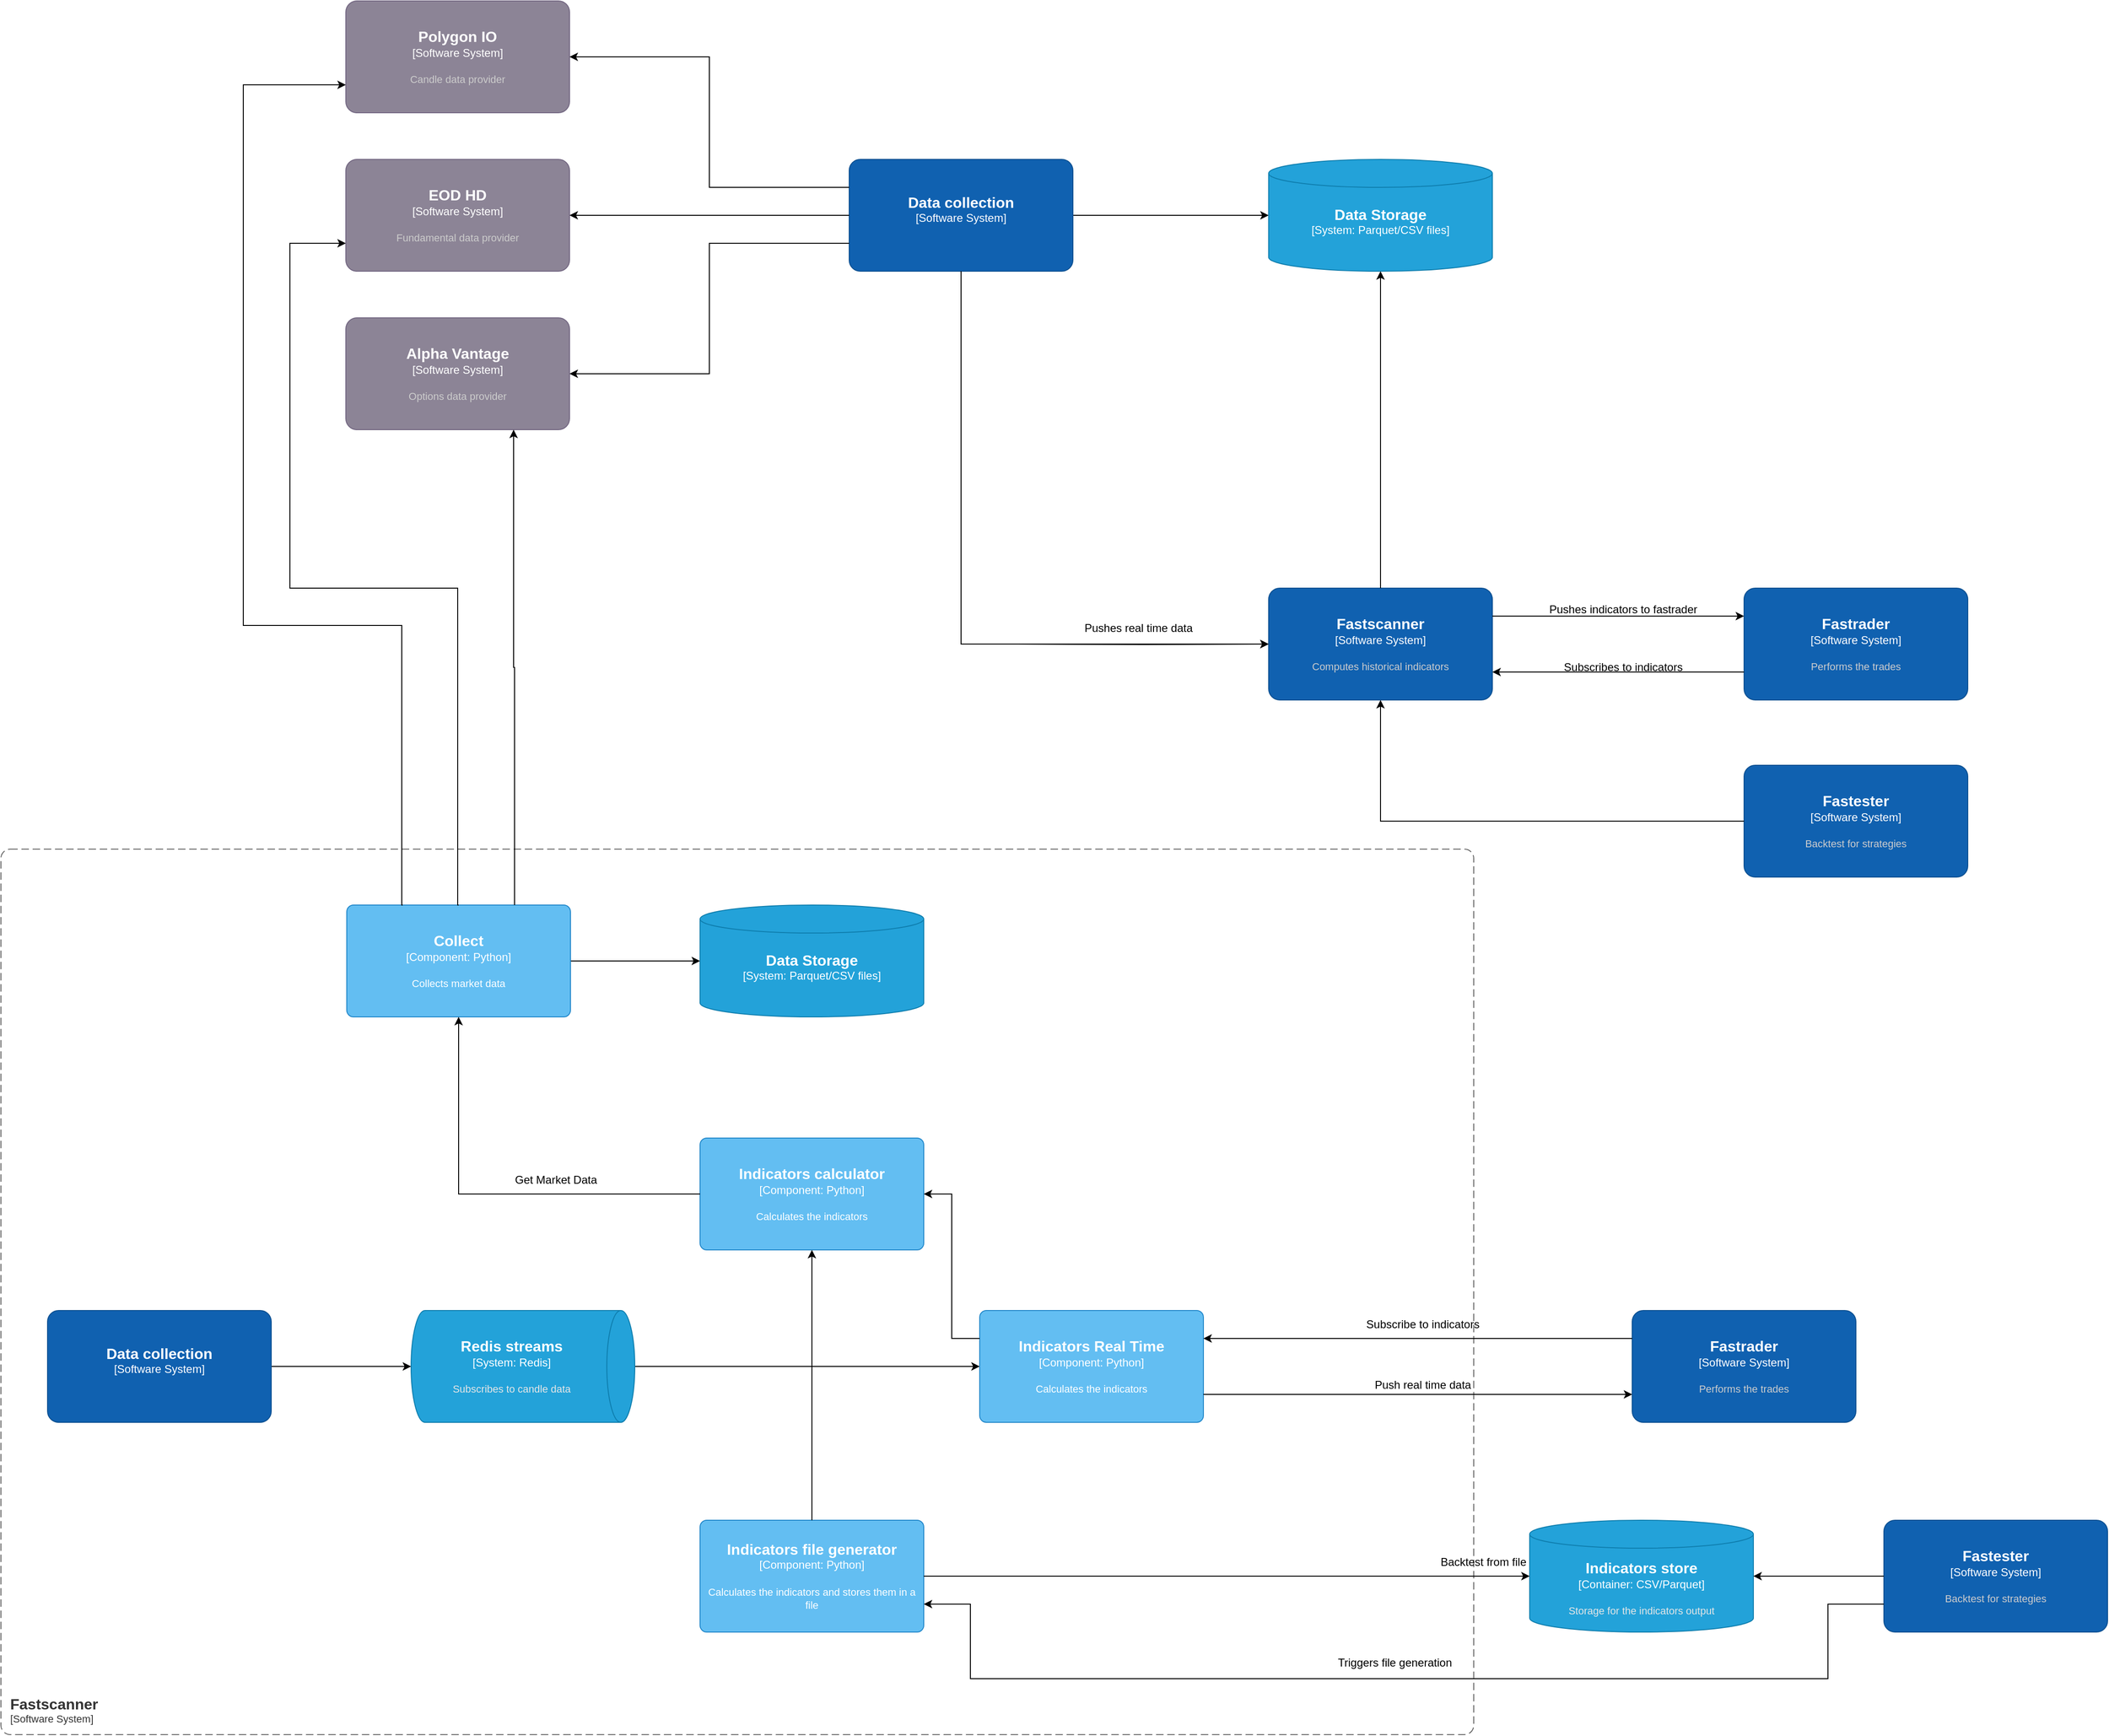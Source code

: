 <mxfile version="22.1.2" type="device">
  <diagram name="Seite-1" id="IW0kpq4Cw4jP33ETwLJq">
    <mxGraphModel dx="2708" dy="1224" grid="1" gridSize="10" guides="1" tooltips="1" connect="1" arrows="1" fold="1" page="0" pageScale="1" pageWidth="827" pageHeight="1169" math="0" shadow="0">
      <root>
        <mxCell id="0" />
        <mxCell id="1" parent="0" />
        <mxCell id="RGf4goRO3DSi2ztkxVss-9" style="edgeStyle=orthogonalEdgeStyle;rounded=0;orthogonalLoop=1;jettySize=auto;html=1;exitX=1;exitY=0.5;exitDx=0;exitDy=0;exitPerimeter=0;" edge="1" parent="1" source="RGf4goRO3DSi2ztkxVss-1" target="RGf4goRO3DSi2ztkxVss-6">
          <mxGeometry relative="1" as="geometry" />
        </mxCell>
        <object placeholders="1" c4Name="Data collection" c4Type="Software System" c4Description="" label="&lt;font style=&quot;font-size: 16px&quot;&gt;&lt;b&gt;%c4Name%&lt;/b&gt;&lt;/font&gt;&lt;div&gt;[%c4Type%]&lt;/div&gt;&lt;br&gt;&lt;div&gt;&lt;font style=&quot;font-size: 11px&quot;&gt;&lt;font color=&quot;#cccccc&quot;&gt;%c4Description%&lt;/font&gt;&lt;/div&gt;" id="RGf4goRO3DSi2ztkxVss-1">
          <mxCell style="rounded=1;whiteSpace=wrap;html=1;labelBackgroundColor=none;fillColor=#1061B0;fontColor=#ffffff;align=center;arcSize=10;strokeColor=#0D5091;metaEdit=1;resizable=0;points=[[0.25,0,0],[0.5,0,0],[0.75,0,0],[1,0.25,0],[1,0.5,0],[1,0.75,0],[0.75,1,0],[0.5,1,0],[0.25,1,0],[0,0.75,0],[0,0.5,0],[0,0.25,0]];" vertex="1" parent="1">
            <mxGeometry x="230" y="340" width="240" height="120" as="geometry" />
          </mxCell>
        </object>
        <object placeholders="1" c4Name="Polygon IO " c4Type="Software System" c4Description="Candle data provider" label="&lt;font style=&quot;font-size: 16px&quot;&gt;&lt;b&gt;%c4Name%&lt;/b&gt;&lt;/font&gt;&lt;div&gt;[%c4Type%]&lt;/div&gt;&lt;br&gt;&lt;div&gt;&lt;font style=&quot;font-size: 11px&quot;&gt;&lt;font color=&quot;#cccccc&quot;&gt;%c4Description%&lt;/font&gt;&lt;/div&gt;" id="RGf4goRO3DSi2ztkxVss-2">
          <mxCell style="rounded=1;whiteSpace=wrap;html=1;labelBackgroundColor=none;fillColor=#8C8496;fontColor=#ffffff;align=center;arcSize=10;strokeColor=#736782;metaEdit=1;resizable=0;points=[[0.25,0,0],[0.5,0,0],[0.75,0,0],[1,0.25,0],[1,0.5,0],[1,0.75,0],[0.75,1,0],[0.5,1,0],[0.25,1,0],[0,0.75,0],[0,0.5,0],[0,0.25,0]];" vertex="1" parent="1">
            <mxGeometry x="-310" y="170" width="240" height="120" as="geometry" />
          </mxCell>
        </object>
        <object placeholders="1" c4Name="EOD HD" c4Type="Software System" c4Description="Fundamental data provider" label="&lt;font style=&quot;font-size: 16px&quot;&gt;&lt;b&gt;%c4Name%&lt;/b&gt;&lt;/font&gt;&lt;div&gt;[%c4Type%]&lt;/div&gt;&lt;br&gt;&lt;div&gt;&lt;font style=&quot;font-size: 11px&quot;&gt;&lt;font color=&quot;#cccccc&quot;&gt;%c4Description%&lt;/font&gt;&lt;/div&gt;" id="RGf4goRO3DSi2ztkxVss-3">
          <mxCell style="rounded=1;whiteSpace=wrap;html=1;labelBackgroundColor=none;fillColor=#8C8496;fontColor=#ffffff;align=center;arcSize=10;strokeColor=#736782;metaEdit=1;resizable=0;points=[[0.25,0,0],[0.5,0,0],[0.75,0,0],[1,0.25,0],[1,0.5,0],[1,0.75,0],[0.75,1,0],[0.5,1,0],[0.25,1,0],[0,0.75,0],[0,0.5,0],[0,0.25,0]];" vertex="1" parent="1">
            <mxGeometry x="-310" y="340" width="240" height="120" as="geometry" />
          </mxCell>
        </object>
        <object placeholders="1" c4Name="Alpha Vantage" c4Type="Software System" c4Description="Options data provider" label="&lt;font style=&quot;font-size: 16px&quot;&gt;&lt;b&gt;%c4Name%&lt;/b&gt;&lt;/font&gt;&lt;div&gt;[%c4Type%]&lt;/div&gt;&lt;br&gt;&lt;div&gt;&lt;font style=&quot;font-size: 11px&quot;&gt;&lt;font color=&quot;#cccccc&quot;&gt;%c4Description%&lt;/font&gt;&lt;/div&gt;" id="RGf4goRO3DSi2ztkxVss-5">
          <mxCell style="rounded=1;whiteSpace=wrap;html=1;labelBackgroundColor=none;fillColor=#8C8496;fontColor=#ffffff;align=center;arcSize=10;strokeColor=#736782;metaEdit=1;resizable=0;points=[[0.25,0,0],[0.5,0,0],[0.75,0,0],[1,0.25,0],[1,0.5,0],[1,0.75,0],[0.75,1,0],[0.5,1,0],[0.25,1,0],[0,0.75,0],[0,0.5,0],[0,0.25,0]];" vertex="1" parent="1">
            <mxGeometry x="-310" y="510" width="240" height="120" as="geometry" />
          </mxCell>
        </object>
        <object placeholders="1" c4Type="Data Storage" c4Container="System" c4Technology="Parquet/CSV files" c4Description="" label="&lt;font style=&quot;font-size: 16px&quot;&gt;&lt;b&gt;%c4Type%&lt;/b&gt;&lt;/font&gt;&lt;div&gt;[%c4Container%:&amp;nbsp;%c4Technology%]&lt;/div&gt;&lt;br&gt;&lt;div&gt;&lt;font style=&quot;font-size: 11px&quot;&gt;&lt;font color=&quot;#E6E6E6&quot;&gt;%c4Description%&lt;/font&gt;&lt;/div&gt;" id="RGf4goRO3DSi2ztkxVss-6">
          <mxCell style="shape=cylinder3;size=15;whiteSpace=wrap;html=1;boundedLbl=1;rounded=0;labelBackgroundColor=none;fillColor=#23A2D9;fontSize=12;fontColor=#ffffff;align=center;strokeColor=#0E7DAD;metaEdit=1;points=[[0.5,0,0],[1,0.25,0],[1,0.5,0],[1,0.75,0],[0.5,1,0],[0,0.75,0],[0,0.5,0],[0,0.25,0]];resizable=0;" vertex="1" parent="1">
            <mxGeometry x="680" y="340" width="240" height="120" as="geometry" />
          </mxCell>
        </object>
        <object placeholders="1" c4Name="Fastscanner" c4Type="Software System" c4Description="Computes historical indicators" label="&lt;font style=&quot;font-size: 16px&quot;&gt;&lt;b&gt;%c4Name%&lt;/b&gt;&lt;/font&gt;&lt;div&gt;[%c4Type%]&lt;/div&gt;&lt;br&gt;&lt;div&gt;&lt;font style=&quot;font-size: 11px&quot;&gt;&lt;font color=&quot;#cccccc&quot;&gt;%c4Description%&lt;/font&gt;&lt;/div&gt;" id="RGf4goRO3DSi2ztkxVss-13">
          <mxCell style="rounded=1;whiteSpace=wrap;html=1;labelBackgroundColor=none;fillColor=#1061B0;fontColor=#ffffff;align=center;arcSize=10;strokeColor=#0D5091;metaEdit=1;resizable=0;points=[[0.25,0,0],[0.5,0,0],[0.75,0,0],[1,0.25,0],[1,0.5,0],[1,0.75,0],[0.75,1,0],[0.5,1,0],[0.25,1,0],[0,0.75,0],[0,0.5,0],[0,0.25,0]];" vertex="1" parent="1">
            <mxGeometry x="680" y="800" width="240" height="120" as="geometry" />
          </mxCell>
        </object>
        <mxCell id="RGf4goRO3DSi2ztkxVss-14" style="edgeStyle=orthogonalEdgeStyle;rounded=0;orthogonalLoop=1;jettySize=auto;html=1;exitX=0;exitY=0.25;exitDx=0;exitDy=0;exitPerimeter=0;entryX=1;entryY=0.5;entryDx=0;entryDy=0;entryPerimeter=0;" edge="1" parent="1" source="RGf4goRO3DSi2ztkxVss-1" target="RGf4goRO3DSi2ztkxVss-2">
          <mxGeometry relative="1" as="geometry" />
        </mxCell>
        <mxCell id="RGf4goRO3DSi2ztkxVss-15" style="edgeStyle=orthogonalEdgeStyle;rounded=0;orthogonalLoop=1;jettySize=auto;html=1;exitX=0;exitY=0.5;exitDx=0;exitDy=0;exitPerimeter=0;entryX=1;entryY=0.5;entryDx=0;entryDy=0;entryPerimeter=0;" edge="1" parent="1" source="RGf4goRO3DSi2ztkxVss-1" target="RGf4goRO3DSi2ztkxVss-3">
          <mxGeometry relative="1" as="geometry" />
        </mxCell>
        <mxCell id="RGf4goRO3DSi2ztkxVss-16" style="edgeStyle=orthogonalEdgeStyle;rounded=0;orthogonalLoop=1;jettySize=auto;html=1;exitX=0;exitY=0.75;exitDx=0;exitDy=0;exitPerimeter=0;entryX=1;entryY=0.5;entryDx=0;entryDy=0;entryPerimeter=0;" edge="1" parent="1" source="RGf4goRO3DSi2ztkxVss-1" target="RGf4goRO3DSi2ztkxVss-5">
          <mxGeometry relative="1" as="geometry" />
        </mxCell>
        <mxCell id="RGf4goRO3DSi2ztkxVss-19" style="edgeStyle=orthogonalEdgeStyle;rounded=0;orthogonalLoop=1;jettySize=auto;html=1;exitX=0.5;exitY=0;exitDx=0;exitDy=0;exitPerimeter=0;entryX=0;entryY=0.5;entryDx=0;entryDy=0;entryPerimeter=0;" edge="1" parent="1" target="RGf4goRO3DSi2ztkxVss-13">
          <mxGeometry relative="1" as="geometry">
            <mxPoint x="410" y="860" as="sourcePoint" />
          </mxGeometry>
        </mxCell>
        <mxCell id="RGf4goRO3DSi2ztkxVss-20" value="Pushes real time data" style="text;html=1;align=center;verticalAlign=middle;resizable=0;points=[];autosize=1;strokeColor=none;fillColor=none;" vertex="1" parent="1">
          <mxGeometry x="470" y="828" width="140" height="30" as="geometry" />
        </mxCell>
        <mxCell id="RGf4goRO3DSi2ztkxVss-21" style="edgeStyle=orthogonalEdgeStyle;rounded=0;orthogonalLoop=1;jettySize=auto;html=1;exitX=0.5;exitY=0;exitDx=0;exitDy=0;exitPerimeter=0;entryX=0.5;entryY=1;entryDx=0;entryDy=0;entryPerimeter=0;" edge="1" parent="1" source="RGf4goRO3DSi2ztkxVss-13" target="RGf4goRO3DSi2ztkxVss-6">
          <mxGeometry relative="1" as="geometry" />
        </mxCell>
        <object placeholders="1" c4Name="Fastrader" c4Type="Software System" c4Description="Performs the trades" label="&lt;font style=&quot;font-size: 16px&quot;&gt;&lt;b&gt;%c4Name%&lt;/b&gt;&lt;/font&gt;&lt;div&gt;[%c4Type%]&lt;/div&gt;&lt;br&gt;&lt;div&gt;&lt;font style=&quot;font-size: 11px&quot;&gt;&lt;font color=&quot;#cccccc&quot;&gt;%c4Description%&lt;/font&gt;&lt;/div&gt;" id="RGf4goRO3DSi2ztkxVss-22">
          <mxCell style="rounded=1;whiteSpace=wrap;html=1;labelBackgroundColor=none;fillColor=#1061B0;fontColor=#ffffff;align=center;arcSize=10;strokeColor=#0D5091;metaEdit=1;resizable=0;points=[[0.25,0,0],[0.5,0,0],[0.75,0,0],[1,0.25,0],[1,0.5,0],[1,0.75,0],[0.75,1,0],[0.5,1,0],[0.25,1,0],[0,0.75,0],[0,0.5,0],[0,0.25,0]];" vertex="1" parent="1">
            <mxGeometry x="1190" y="800" width="240" height="120" as="geometry" />
          </mxCell>
        </object>
        <mxCell id="RGf4goRO3DSi2ztkxVss-24" value="Pushes indicators to fastrader" style="text;html=1;align=center;verticalAlign=middle;resizable=0;points=[];autosize=1;strokeColor=none;fillColor=none;" vertex="1" parent="1">
          <mxGeometry x="970" y="808" width="180" height="30" as="geometry" />
        </mxCell>
        <mxCell id="RGf4goRO3DSi2ztkxVss-25" style="edgeStyle=orthogonalEdgeStyle;rounded=0;orthogonalLoop=1;jettySize=auto;html=1;exitX=1;exitY=0.25;exitDx=0;exitDy=0;exitPerimeter=0;entryX=0;entryY=0.25;entryDx=0;entryDy=0;entryPerimeter=0;" edge="1" parent="1" source="RGf4goRO3DSi2ztkxVss-13" target="RGf4goRO3DSi2ztkxVss-22">
          <mxGeometry relative="1" as="geometry" />
        </mxCell>
        <mxCell id="RGf4goRO3DSi2ztkxVss-26" style="edgeStyle=orthogonalEdgeStyle;rounded=0;orthogonalLoop=1;jettySize=auto;html=1;exitX=0;exitY=0.75;exitDx=0;exitDy=0;exitPerimeter=0;entryX=1;entryY=0.75;entryDx=0;entryDy=0;entryPerimeter=0;" edge="1" parent="1" source="RGf4goRO3DSi2ztkxVss-22" target="RGf4goRO3DSi2ztkxVss-13">
          <mxGeometry relative="1" as="geometry" />
        </mxCell>
        <mxCell id="RGf4goRO3DSi2ztkxVss-27" value="Subscribes to indicators" style="text;html=1;align=center;verticalAlign=middle;resizable=0;points=[];autosize=1;strokeColor=none;fillColor=none;" vertex="1" parent="1">
          <mxGeometry x="985" y="870" width="150" height="30" as="geometry" />
        </mxCell>
        <object placeholders="1" c4Name="Fastester" c4Type="Software System" c4Description="Backtest for strategies" label="&lt;font style=&quot;font-size: 16px&quot;&gt;&lt;b&gt;%c4Name%&lt;/b&gt;&lt;/font&gt;&lt;div&gt;[%c4Type%]&lt;/div&gt;&lt;br&gt;&lt;div&gt;&lt;font style=&quot;font-size: 11px&quot;&gt;&lt;font color=&quot;#cccccc&quot;&gt;%c4Description%&lt;/font&gt;&lt;/div&gt;" id="RGf4goRO3DSi2ztkxVss-29">
          <mxCell style="rounded=1;whiteSpace=wrap;html=1;labelBackgroundColor=none;fillColor=#1061B0;fontColor=#ffffff;align=center;arcSize=10;strokeColor=#0D5091;metaEdit=1;resizable=0;points=[[0.25,0,0],[0.5,0,0],[0.75,0,0],[1,0.25,0],[1,0.5,0],[1,0.75,0],[0.75,1,0],[0.5,1,0],[0.25,1,0],[0,0.75,0],[0,0.5,0],[0,0.25,0]];" vertex="1" parent="1">
            <mxGeometry x="1190" y="990" width="240" height="120" as="geometry" />
          </mxCell>
        </object>
        <mxCell id="RGf4goRO3DSi2ztkxVss-30" style="edgeStyle=orthogonalEdgeStyle;rounded=0;orthogonalLoop=1;jettySize=auto;html=1;exitX=0;exitY=0.5;exitDx=0;exitDy=0;exitPerimeter=0;entryX=0.5;entryY=1;entryDx=0;entryDy=0;entryPerimeter=0;" edge="1" parent="1" source="RGf4goRO3DSi2ztkxVss-29" target="RGf4goRO3DSi2ztkxVss-13">
          <mxGeometry relative="1" as="geometry" />
        </mxCell>
        <object placeholders="1" c4Name="Fastscanner" c4Type="SystemScopeBoundary" c4Application="Software System" label="&lt;font style=&quot;font-size: 16px&quot;&gt;&lt;b&gt;&lt;div style=&quot;text-align: left&quot;&gt;%c4Name%&lt;/div&gt;&lt;/b&gt;&lt;/font&gt;&lt;div style=&quot;text-align: left&quot;&gt;[%c4Application%]&lt;/div&gt;" id="RGf4goRO3DSi2ztkxVss-31">
          <mxCell style="rounded=1;fontSize=11;whiteSpace=wrap;html=1;dashed=1;arcSize=20;fillColor=none;strokeColor=#666666;fontColor=#333333;labelBackgroundColor=none;align=left;verticalAlign=bottom;labelBorderColor=none;spacingTop=0;spacing=10;dashPattern=8 4;metaEdit=1;rotatable=0;perimeter=rectanglePerimeter;noLabel=0;labelPadding=0;allowArrows=0;connectable=0;expand=0;recursiveResize=0;editable=1;pointerEvents=0;absoluteArcSize=1;points=[[0.25,0,0],[0.5,0,0],[0.75,0,0],[1,0.25,0],[1,0.5,0],[1,0.75,0],[0.75,1,0],[0.5,1,0],[0.25,1,0],[0,0.75,0],[0,0.5,0],[0,0.25,0]];" vertex="1" parent="1">
            <mxGeometry x="-680" y="1080" width="1580" height="950" as="geometry" />
          </mxCell>
        </object>
        <mxCell id="RGf4goRO3DSi2ztkxVss-62" style="edgeStyle=orthogonalEdgeStyle;rounded=0;orthogonalLoop=1;jettySize=auto;html=1;exitX=0.5;exitY=0;exitDx=0;exitDy=0;exitPerimeter=0;" edge="1" parent="1" source="RGf4goRO3DSi2ztkxVss-32" target="RGf4goRO3DSi2ztkxVss-58">
          <mxGeometry relative="1" as="geometry" />
        </mxCell>
        <object placeholders="1" c4Type="Redis streams" c4Container="System" c4Technology="Redis" c4Description="Subscribes to candle data" label="&lt;font style=&quot;font-size: 16px&quot;&gt;&lt;b&gt;%c4Type%&lt;/b&gt;&lt;/font&gt;&lt;div&gt;[%c4Container%:&amp;nbsp;%c4Technology%]&lt;/div&gt;&lt;br&gt;&lt;div&gt;&lt;font style=&quot;font-size: 11px&quot;&gt;&lt;font color=&quot;#E6E6E6&quot;&gt;%c4Description%&lt;/font&gt;&lt;/div&gt;" id="RGf4goRO3DSi2ztkxVss-32">
          <mxCell style="shape=cylinder3;size=15;direction=south;whiteSpace=wrap;html=1;boundedLbl=1;rounded=0;labelBackgroundColor=none;fillColor=#23A2D9;fontSize=12;fontColor=#ffffff;align=center;strokeColor=#0E7DAD;metaEdit=1;points=[[0.5,0,0],[1,0.25,0],[1,0.5,0],[1,0.75,0],[0.5,1,0],[0,0.75,0],[0,0.5,0],[0,0.25,0]];resizable=0;" vertex="1" parent="1">
            <mxGeometry x="-240" y="1575" width="240" height="120" as="geometry" />
          </mxCell>
        </object>
        <object placeholders="1" c4Name="Fastrader" c4Type="Software System" c4Description="Performs the trades" label="&lt;font style=&quot;font-size: 16px&quot;&gt;&lt;b&gt;%c4Name%&lt;/b&gt;&lt;/font&gt;&lt;div&gt;[%c4Type%]&lt;/div&gt;&lt;br&gt;&lt;div&gt;&lt;font style=&quot;font-size: 11px&quot;&gt;&lt;font color=&quot;#cccccc&quot;&gt;%c4Description%&lt;/font&gt;&lt;/div&gt;" id="RGf4goRO3DSi2ztkxVss-49">
          <mxCell style="rounded=1;whiteSpace=wrap;html=1;labelBackgroundColor=none;fillColor=#1061B0;fontColor=#ffffff;align=center;arcSize=10;strokeColor=#0D5091;metaEdit=1;resizable=0;points=[[0.25,0,0],[0.5,0,0],[0.75,0,0],[1,0.25,0],[1,0.5,0],[1,0.75,0],[0.75,1,0],[0.5,1,0],[0.25,1,0],[0,0.75,0],[0,0.5,0],[0,0.25,0]];" vertex="1" parent="1">
            <mxGeometry x="1070" y="1575" width="240" height="120" as="geometry" />
          </mxCell>
        </object>
        <object placeholders="1" c4Name="Fastester" c4Type="Software System" c4Description="Backtest for strategies" label="&lt;font style=&quot;font-size: 16px&quot;&gt;&lt;b&gt;%c4Name%&lt;/b&gt;&lt;/font&gt;&lt;div&gt;[%c4Type%]&lt;/div&gt;&lt;br&gt;&lt;div&gt;&lt;font style=&quot;font-size: 11px&quot;&gt;&lt;font color=&quot;#cccccc&quot;&gt;%c4Description%&lt;/font&gt;&lt;/div&gt;" id="RGf4goRO3DSi2ztkxVss-50">
          <mxCell style="rounded=1;whiteSpace=wrap;html=1;labelBackgroundColor=none;fillColor=#1061B0;fontColor=#ffffff;align=center;arcSize=10;strokeColor=#0D5091;metaEdit=1;resizable=0;points=[[0.25,0,0],[0.5,0,0],[0.75,0,0],[1,0.25,0],[1,0.5,0],[1,0.75,0],[0.75,1,0],[0.5,1,0],[0.25,1,0],[0,0.75,0],[0,0.5,0],[0,0.25,0]];" vertex="1" parent="1">
            <mxGeometry x="1340" y="1800" width="240" height="120" as="geometry" />
          </mxCell>
        </object>
        <object placeholders="1" c4Name="Indicators calculator" c4Type="Component" c4Technology="Python" c4Description="Calculates the indicators" label="&lt;font style=&quot;font-size: 16px&quot;&gt;&lt;b&gt;%c4Name%&lt;/b&gt;&lt;/font&gt;&lt;div&gt;[%c4Type%: %c4Technology%]&lt;/div&gt;&lt;br&gt;&lt;div&gt;&lt;font style=&quot;font-size: 11px&quot;&gt;%c4Description%&lt;/font&gt;&lt;/div&gt;" id="RGf4goRO3DSi2ztkxVss-57">
          <mxCell style="rounded=1;whiteSpace=wrap;html=1;labelBackgroundColor=none;fillColor=#63BEF2;fontColor=#ffffff;align=center;arcSize=6;strokeColor=#2086C9;metaEdit=1;resizable=0;points=[[0.25,0,0],[0.5,0,0],[0.75,0,0],[1,0.25,0],[1,0.5,0],[1,0.75,0],[0.75,1,0],[0.5,1,0],[0.25,1,0],[0,0.75,0],[0,0.5,0],[0,0.25,0]];" vertex="1" parent="1">
            <mxGeometry x="70" y="1390" width="240" height="120" as="geometry" />
          </mxCell>
        </object>
        <object placeholders="1" c4Name="Indicators Real Time" c4Type="Component" c4Technology="Python" c4Description="Calculates the indicators" label="&lt;font style=&quot;font-size: 16px&quot;&gt;&lt;b&gt;%c4Name%&lt;/b&gt;&lt;/font&gt;&lt;div&gt;[%c4Type%: %c4Technology%]&lt;/div&gt;&lt;br&gt;&lt;div&gt;&lt;font style=&quot;font-size: 11px&quot;&gt;%c4Description%&lt;/font&gt;&lt;/div&gt;" id="RGf4goRO3DSi2ztkxVss-58">
          <mxCell style="rounded=1;whiteSpace=wrap;html=1;labelBackgroundColor=none;fillColor=#63BEF2;fontColor=#ffffff;align=center;arcSize=6;strokeColor=#2086C9;metaEdit=1;resizable=0;points=[[0.25,0,0],[0.5,0,0],[0.75,0,0],[1,0.25,0],[1,0.5,0],[1,0.75,0],[0.75,1,0],[0.5,1,0],[0.25,1,0],[0,0.75,0],[0,0.5,0],[0,0.25,0]];" vertex="1" parent="1">
            <mxGeometry x="370" y="1575" width="240" height="120" as="geometry" />
          </mxCell>
        </object>
        <mxCell id="RGf4goRO3DSi2ztkxVss-59" style="edgeStyle=orthogonalEdgeStyle;rounded=0;orthogonalLoop=1;jettySize=auto;html=1;exitX=0;exitY=0.25;exitDx=0;exitDy=0;exitPerimeter=0;entryX=1;entryY=0.25;entryDx=0;entryDy=0;entryPerimeter=0;" edge="1" parent="1" source="RGf4goRO3DSi2ztkxVss-49" target="RGf4goRO3DSi2ztkxVss-58">
          <mxGeometry relative="1" as="geometry" />
        </mxCell>
        <mxCell id="RGf4goRO3DSi2ztkxVss-60" style="edgeStyle=orthogonalEdgeStyle;rounded=0;orthogonalLoop=1;jettySize=auto;html=1;exitX=1;exitY=0.75;exitDx=0;exitDy=0;exitPerimeter=0;entryX=0;entryY=0.75;entryDx=0;entryDy=0;entryPerimeter=0;" edge="1" parent="1" source="RGf4goRO3DSi2ztkxVss-58" target="RGf4goRO3DSi2ztkxVss-49">
          <mxGeometry relative="1" as="geometry" />
        </mxCell>
        <mxCell id="RGf4goRO3DSi2ztkxVss-61" style="edgeStyle=orthogonalEdgeStyle;rounded=0;orthogonalLoop=1;jettySize=auto;html=1;exitX=0;exitY=0.25;exitDx=0;exitDy=0;exitPerimeter=0;entryX=1;entryY=0.5;entryDx=0;entryDy=0;entryPerimeter=0;" edge="1" parent="1" source="RGf4goRO3DSi2ztkxVss-58" target="RGf4goRO3DSi2ztkxVss-57">
          <mxGeometry relative="1" as="geometry" />
        </mxCell>
        <object placeholders="1" c4Name="Indicators file generator" c4Type="Component" c4Technology="Python" c4Description="Calculates the indicators and stores them in a file" label="&lt;font style=&quot;font-size: 16px&quot;&gt;&lt;b&gt;%c4Name%&lt;/b&gt;&lt;/font&gt;&lt;div&gt;[%c4Type%: %c4Technology%]&lt;/div&gt;&lt;br&gt;&lt;div&gt;&lt;font style=&quot;font-size: 11px&quot;&gt;%c4Description%&lt;/font&gt;&lt;/div&gt;" id="RGf4goRO3DSi2ztkxVss-63">
          <mxCell style="rounded=1;whiteSpace=wrap;html=1;labelBackgroundColor=none;fillColor=#63BEF2;fontColor=#ffffff;align=center;arcSize=6;strokeColor=#2086C9;metaEdit=1;resizable=0;points=[[0.25,0,0],[0.5,0,0],[0.75,0,0],[1,0.25,0],[1,0.5,0],[1,0.75,0],[0.75,1,0],[0.5,1,0],[0.25,1,0],[0,0.75,0],[0,0.5,0],[0,0.25,0]];" vertex="1" parent="1">
            <mxGeometry x="70" y="1800" width="240" height="120" as="geometry" />
          </mxCell>
        </object>
        <mxCell id="RGf4goRO3DSi2ztkxVss-64" style="edgeStyle=orthogonalEdgeStyle;rounded=0;orthogonalLoop=1;jettySize=auto;html=1;exitX=0.5;exitY=1;exitDx=0;exitDy=0;exitPerimeter=0;entryX=0;entryY=0.5;entryDx=0;entryDy=0;entryPerimeter=0;" edge="1" parent="1" source="RGf4goRO3DSi2ztkxVss-1" target="RGf4goRO3DSi2ztkxVss-13">
          <mxGeometry relative="1" as="geometry" />
        </mxCell>
        <mxCell id="RGf4goRO3DSi2ztkxVss-67" style="edgeStyle=orthogonalEdgeStyle;rounded=0;orthogonalLoop=1;jettySize=auto;html=1;exitX=1;exitY=0.5;exitDx=0;exitDy=0;exitPerimeter=0;" edge="1" parent="1" source="RGf4goRO3DSi2ztkxVss-65" target="RGf4goRO3DSi2ztkxVss-32">
          <mxGeometry relative="1" as="geometry" />
        </mxCell>
        <object placeholders="1" c4Name="Data collection" c4Type="Software System" c4Description="" label="&lt;font style=&quot;font-size: 16px&quot;&gt;&lt;b&gt;%c4Name%&lt;/b&gt;&lt;/font&gt;&lt;div&gt;[%c4Type%]&lt;/div&gt;&lt;br&gt;&lt;div&gt;&lt;font style=&quot;font-size: 11px&quot;&gt;&lt;font color=&quot;#cccccc&quot;&gt;%c4Description%&lt;/font&gt;&lt;/div&gt;" id="RGf4goRO3DSi2ztkxVss-65">
          <mxCell style="rounded=1;whiteSpace=wrap;html=1;labelBackgroundColor=none;fillColor=#1061B0;fontColor=#ffffff;align=center;arcSize=10;strokeColor=#0D5091;metaEdit=1;resizable=0;points=[[0.25,0,0],[0.5,0,0],[0.75,0,0],[1,0.25,0],[1,0.5,0],[1,0.75,0],[0.75,1,0],[0.5,1,0],[0.25,1,0],[0,0.75,0],[0,0.5,0],[0,0.25,0]];" vertex="1" parent="1">
            <mxGeometry x="-630" y="1575" width="240" height="120" as="geometry" />
          </mxCell>
        </object>
        <mxCell id="RGf4goRO3DSi2ztkxVss-70" value="Subscribe to indicators" style="text;html=1;align=center;verticalAlign=middle;resizable=0;points=[];autosize=1;strokeColor=none;fillColor=none;" vertex="1" parent="1">
          <mxGeometry x="775" y="1575" width="140" height="30" as="geometry" />
        </mxCell>
        <mxCell id="RGf4goRO3DSi2ztkxVss-71" value="Push real time data" style="text;html=1;align=center;verticalAlign=middle;resizable=0;points=[];autosize=1;strokeColor=none;fillColor=none;" vertex="1" parent="1">
          <mxGeometry x="780" y="1640" width="130" height="30" as="geometry" />
        </mxCell>
        <object placeholders="1" c4Type="Indicators store" c4Container="Container" c4Technology="CSV/Parquet" c4Description="Storage for the indicators output" label="&lt;font style=&quot;font-size: 16px&quot;&gt;&lt;b&gt;%c4Type%&lt;/b&gt;&lt;/font&gt;&lt;div&gt;[%c4Container%:&amp;nbsp;%c4Technology%]&lt;/div&gt;&lt;br&gt;&lt;div&gt;&lt;font style=&quot;font-size: 11px&quot;&gt;&lt;font color=&quot;#E6E6E6&quot;&gt;%c4Description%&lt;/font&gt;&lt;/div&gt;" id="RGf4goRO3DSi2ztkxVss-73">
          <mxCell style="shape=cylinder3;size=15;whiteSpace=wrap;html=1;boundedLbl=1;rounded=0;labelBackgroundColor=none;fillColor=#23A2D9;fontSize=12;fontColor=#ffffff;align=center;strokeColor=#0E7DAD;metaEdit=1;points=[[0.5,0,0],[1,0.25,0],[1,0.5,0],[1,0.75,0],[0.5,1,0],[0,0.75,0],[0,0.5,0],[0,0.25,0]];resizable=0;" vertex="1" parent="1">
            <mxGeometry x="960" y="1800" width="240" height="120" as="geometry" />
          </mxCell>
        </object>
        <object placeholders="1" c4Type="Data Storage" c4Container="System" c4Technology="Parquet/CSV files" c4Description="" label="&lt;font style=&quot;font-size: 16px&quot;&gt;&lt;b&gt;%c4Type%&lt;/b&gt;&lt;/font&gt;&lt;div&gt;[%c4Container%:&amp;nbsp;%c4Technology%]&lt;/div&gt;&lt;br&gt;&lt;div&gt;&lt;font style=&quot;font-size: 11px&quot;&gt;&lt;font color=&quot;#E6E6E6&quot;&gt;%c4Description%&lt;/font&gt;&lt;/div&gt;" id="RGf4goRO3DSi2ztkxVss-74">
          <mxCell style="shape=cylinder3;size=15;whiteSpace=wrap;html=1;boundedLbl=1;rounded=0;labelBackgroundColor=none;fillColor=#23A2D9;fontSize=12;fontColor=#ffffff;align=center;strokeColor=#0E7DAD;metaEdit=1;points=[[0.5,0,0],[1,0.25,0],[1,0.5,0],[1,0.75,0],[0.5,1,0],[0,0.75,0],[0,0.5,0],[0,0.25,0]];resizable=0;" vertex="1" parent="1">
            <mxGeometry x="70" y="1140" width="240" height="120" as="geometry" />
          </mxCell>
        </object>
        <mxCell id="RGf4goRO3DSi2ztkxVss-76" style="edgeStyle=orthogonalEdgeStyle;rounded=0;orthogonalLoop=1;jettySize=auto;html=1;exitX=0.5;exitY=0;exitDx=0;exitDy=0;exitPerimeter=0;entryX=0.5;entryY=1;entryDx=0;entryDy=0;entryPerimeter=0;" edge="1" parent="1" source="RGf4goRO3DSi2ztkxVss-63" target="RGf4goRO3DSi2ztkxVss-57">
          <mxGeometry relative="1" as="geometry" />
        </mxCell>
        <mxCell id="RGf4goRO3DSi2ztkxVss-79" style="edgeStyle=orthogonalEdgeStyle;rounded=0;orthogonalLoop=1;jettySize=auto;html=1;exitX=0;exitY=0.5;exitDx=0;exitDy=0;exitPerimeter=0;entryX=1;entryY=0.5;entryDx=0;entryDy=0;entryPerimeter=0;" edge="1" parent="1" source="RGf4goRO3DSi2ztkxVss-50" target="RGf4goRO3DSi2ztkxVss-73">
          <mxGeometry relative="1" as="geometry" />
        </mxCell>
        <mxCell id="RGf4goRO3DSi2ztkxVss-80" value="Backtest from file" style="text;html=1;align=center;verticalAlign=middle;resizable=0;points=[];autosize=1;strokeColor=none;fillColor=none;" vertex="1" parent="1">
          <mxGeometry x="850" y="1830" width="120" height="30" as="geometry" />
        </mxCell>
        <mxCell id="RGf4goRO3DSi2ztkxVss-81" style="edgeStyle=orthogonalEdgeStyle;rounded=0;orthogonalLoop=1;jettySize=auto;html=1;exitX=1;exitY=0.5;exitDx=0;exitDy=0;exitPerimeter=0;entryX=0;entryY=0.5;entryDx=0;entryDy=0;entryPerimeter=0;" edge="1" parent="1" source="RGf4goRO3DSi2ztkxVss-63" target="RGf4goRO3DSi2ztkxVss-73">
          <mxGeometry relative="1" as="geometry" />
        </mxCell>
        <mxCell id="RGf4goRO3DSi2ztkxVss-83" style="edgeStyle=orthogonalEdgeStyle;rounded=0;orthogonalLoop=1;jettySize=auto;html=1;exitX=0;exitY=0.75;exitDx=0;exitDy=0;exitPerimeter=0;entryX=1;entryY=0.75;entryDx=0;entryDy=0;entryPerimeter=0;" edge="1" parent="1" source="RGf4goRO3DSi2ztkxVss-50" target="RGf4goRO3DSi2ztkxVss-63">
          <mxGeometry relative="1" as="geometry">
            <Array as="points">
              <mxPoint x="1280" y="1890" />
              <mxPoint x="1280" y="1970" />
              <mxPoint x="360" y="1970" />
              <mxPoint x="360" y="1890" />
            </Array>
          </mxGeometry>
        </mxCell>
        <mxCell id="RGf4goRO3DSi2ztkxVss-84" value="Triggers file generation" style="text;html=1;align=center;verticalAlign=middle;resizable=0;points=[];autosize=1;strokeColor=none;fillColor=none;" vertex="1" parent="1">
          <mxGeometry x="740" y="1938" width="150" height="30" as="geometry" />
        </mxCell>
        <mxCell id="RGf4goRO3DSi2ztkxVss-87" style="edgeStyle=orthogonalEdgeStyle;rounded=0;orthogonalLoop=1;jettySize=auto;html=1;" edge="1" parent="1" source="RGf4goRO3DSi2ztkxVss-86" target="RGf4goRO3DSi2ztkxVss-74">
          <mxGeometry relative="1" as="geometry" />
        </mxCell>
        <object placeholders="1" c4Name="Collect" c4Type="Component" c4Technology="Python" c4Description="Collects market data" label="&lt;font style=&quot;font-size: 16px&quot;&gt;&lt;b&gt;%c4Name%&lt;/b&gt;&lt;/font&gt;&lt;div&gt;[%c4Type%: %c4Technology%]&lt;/div&gt;&lt;br&gt;&lt;div&gt;&lt;font style=&quot;font-size: 11px&quot;&gt;%c4Description%&lt;/font&gt;&lt;/div&gt;" id="RGf4goRO3DSi2ztkxVss-86">
          <mxCell style="rounded=1;whiteSpace=wrap;html=1;labelBackgroundColor=none;fillColor=#63BEF2;fontColor=#ffffff;align=center;arcSize=6;strokeColor=#2086C9;metaEdit=1;resizable=0;points=[[0.25,0,0],[0.5,0,0],[0.75,0,0],[1,0.25,0],[1,0.5,0],[1,0.75,0],[0.75,1,0],[0.5,1,0],[0.25,1,0],[0,0.75,0],[0,0.5,0],[0,0.25,0]];" vertex="1" parent="1">
            <mxGeometry x="-309" y="1140" width="240" height="120" as="geometry" />
          </mxCell>
        </object>
        <mxCell id="RGf4goRO3DSi2ztkxVss-88" style="edgeStyle=orthogonalEdgeStyle;rounded=0;orthogonalLoop=1;jettySize=auto;html=1;exitX=0;exitY=0.5;exitDx=0;exitDy=0;exitPerimeter=0;entryX=0.5;entryY=1;entryDx=0;entryDy=0;entryPerimeter=0;" edge="1" parent="1" source="RGf4goRO3DSi2ztkxVss-57" target="RGf4goRO3DSi2ztkxVss-86">
          <mxGeometry relative="1" as="geometry" />
        </mxCell>
        <mxCell id="RGf4goRO3DSi2ztkxVss-89" value="Get Market Data" style="text;html=1;align=center;verticalAlign=middle;resizable=0;points=[];autosize=1;strokeColor=none;fillColor=none;" vertex="1" parent="1">
          <mxGeometry x="-140" y="1420" width="110" height="30" as="geometry" />
        </mxCell>
        <mxCell id="RGf4goRO3DSi2ztkxVss-91" style="edgeStyle=orthogonalEdgeStyle;rounded=0;orthogonalLoop=1;jettySize=auto;html=1;exitX=0.75;exitY=0;exitDx=0;exitDy=0;exitPerimeter=0;entryX=0.75;entryY=1;entryDx=0;entryDy=0;entryPerimeter=0;" edge="1" parent="1" source="RGf4goRO3DSi2ztkxVss-86" target="RGf4goRO3DSi2ztkxVss-5">
          <mxGeometry relative="1" as="geometry" />
        </mxCell>
        <mxCell id="RGf4goRO3DSi2ztkxVss-92" style="edgeStyle=orthogonalEdgeStyle;rounded=0;orthogonalLoop=1;jettySize=auto;html=1;exitX=0.5;exitY=0;exitDx=0;exitDy=0;exitPerimeter=0;entryX=0;entryY=0.75;entryDx=0;entryDy=0;entryPerimeter=0;" edge="1" parent="1" source="RGf4goRO3DSi2ztkxVss-86" target="RGf4goRO3DSi2ztkxVss-3">
          <mxGeometry relative="1" as="geometry">
            <Array as="points">
              <mxPoint x="-190" y="800" />
              <mxPoint x="-370" y="800" />
              <mxPoint x="-370" y="430" />
            </Array>
          </mxGeometry>
        </mxCell>
        <mxCell id="RGf4goRO3DSi2ztkxVss-93" style="edgeStyle=orthogonalEdgeStyle;rounded=0;orthogonalLoop=1;jettySize=auto;html=1;exitX=0.25;exitY=0;exitDx=0;exitDy=0;exitPerimeter=0;entryX=0;entryY=0.75;entryDx=0;entryDy=0;entryPerimeter=0;" edge="1" parent="1" source="RGf4goRO3DSi2ztkxVss-86" target="RGf4goRO3DSi2ztkxVss-2">
          <mxGeometry relative="1" as="geometry">
            <Array as="points">
              <mxPoint x="-250" y="840" />
              <mxPoint x="-420" y="840" />
              <mxPoint x="-420" y="260" />
            </Array>
          </mxGeometry>
        </mxCell>
      </root>
    </mxGraphModel>
  </diagram>
</mxfile>
